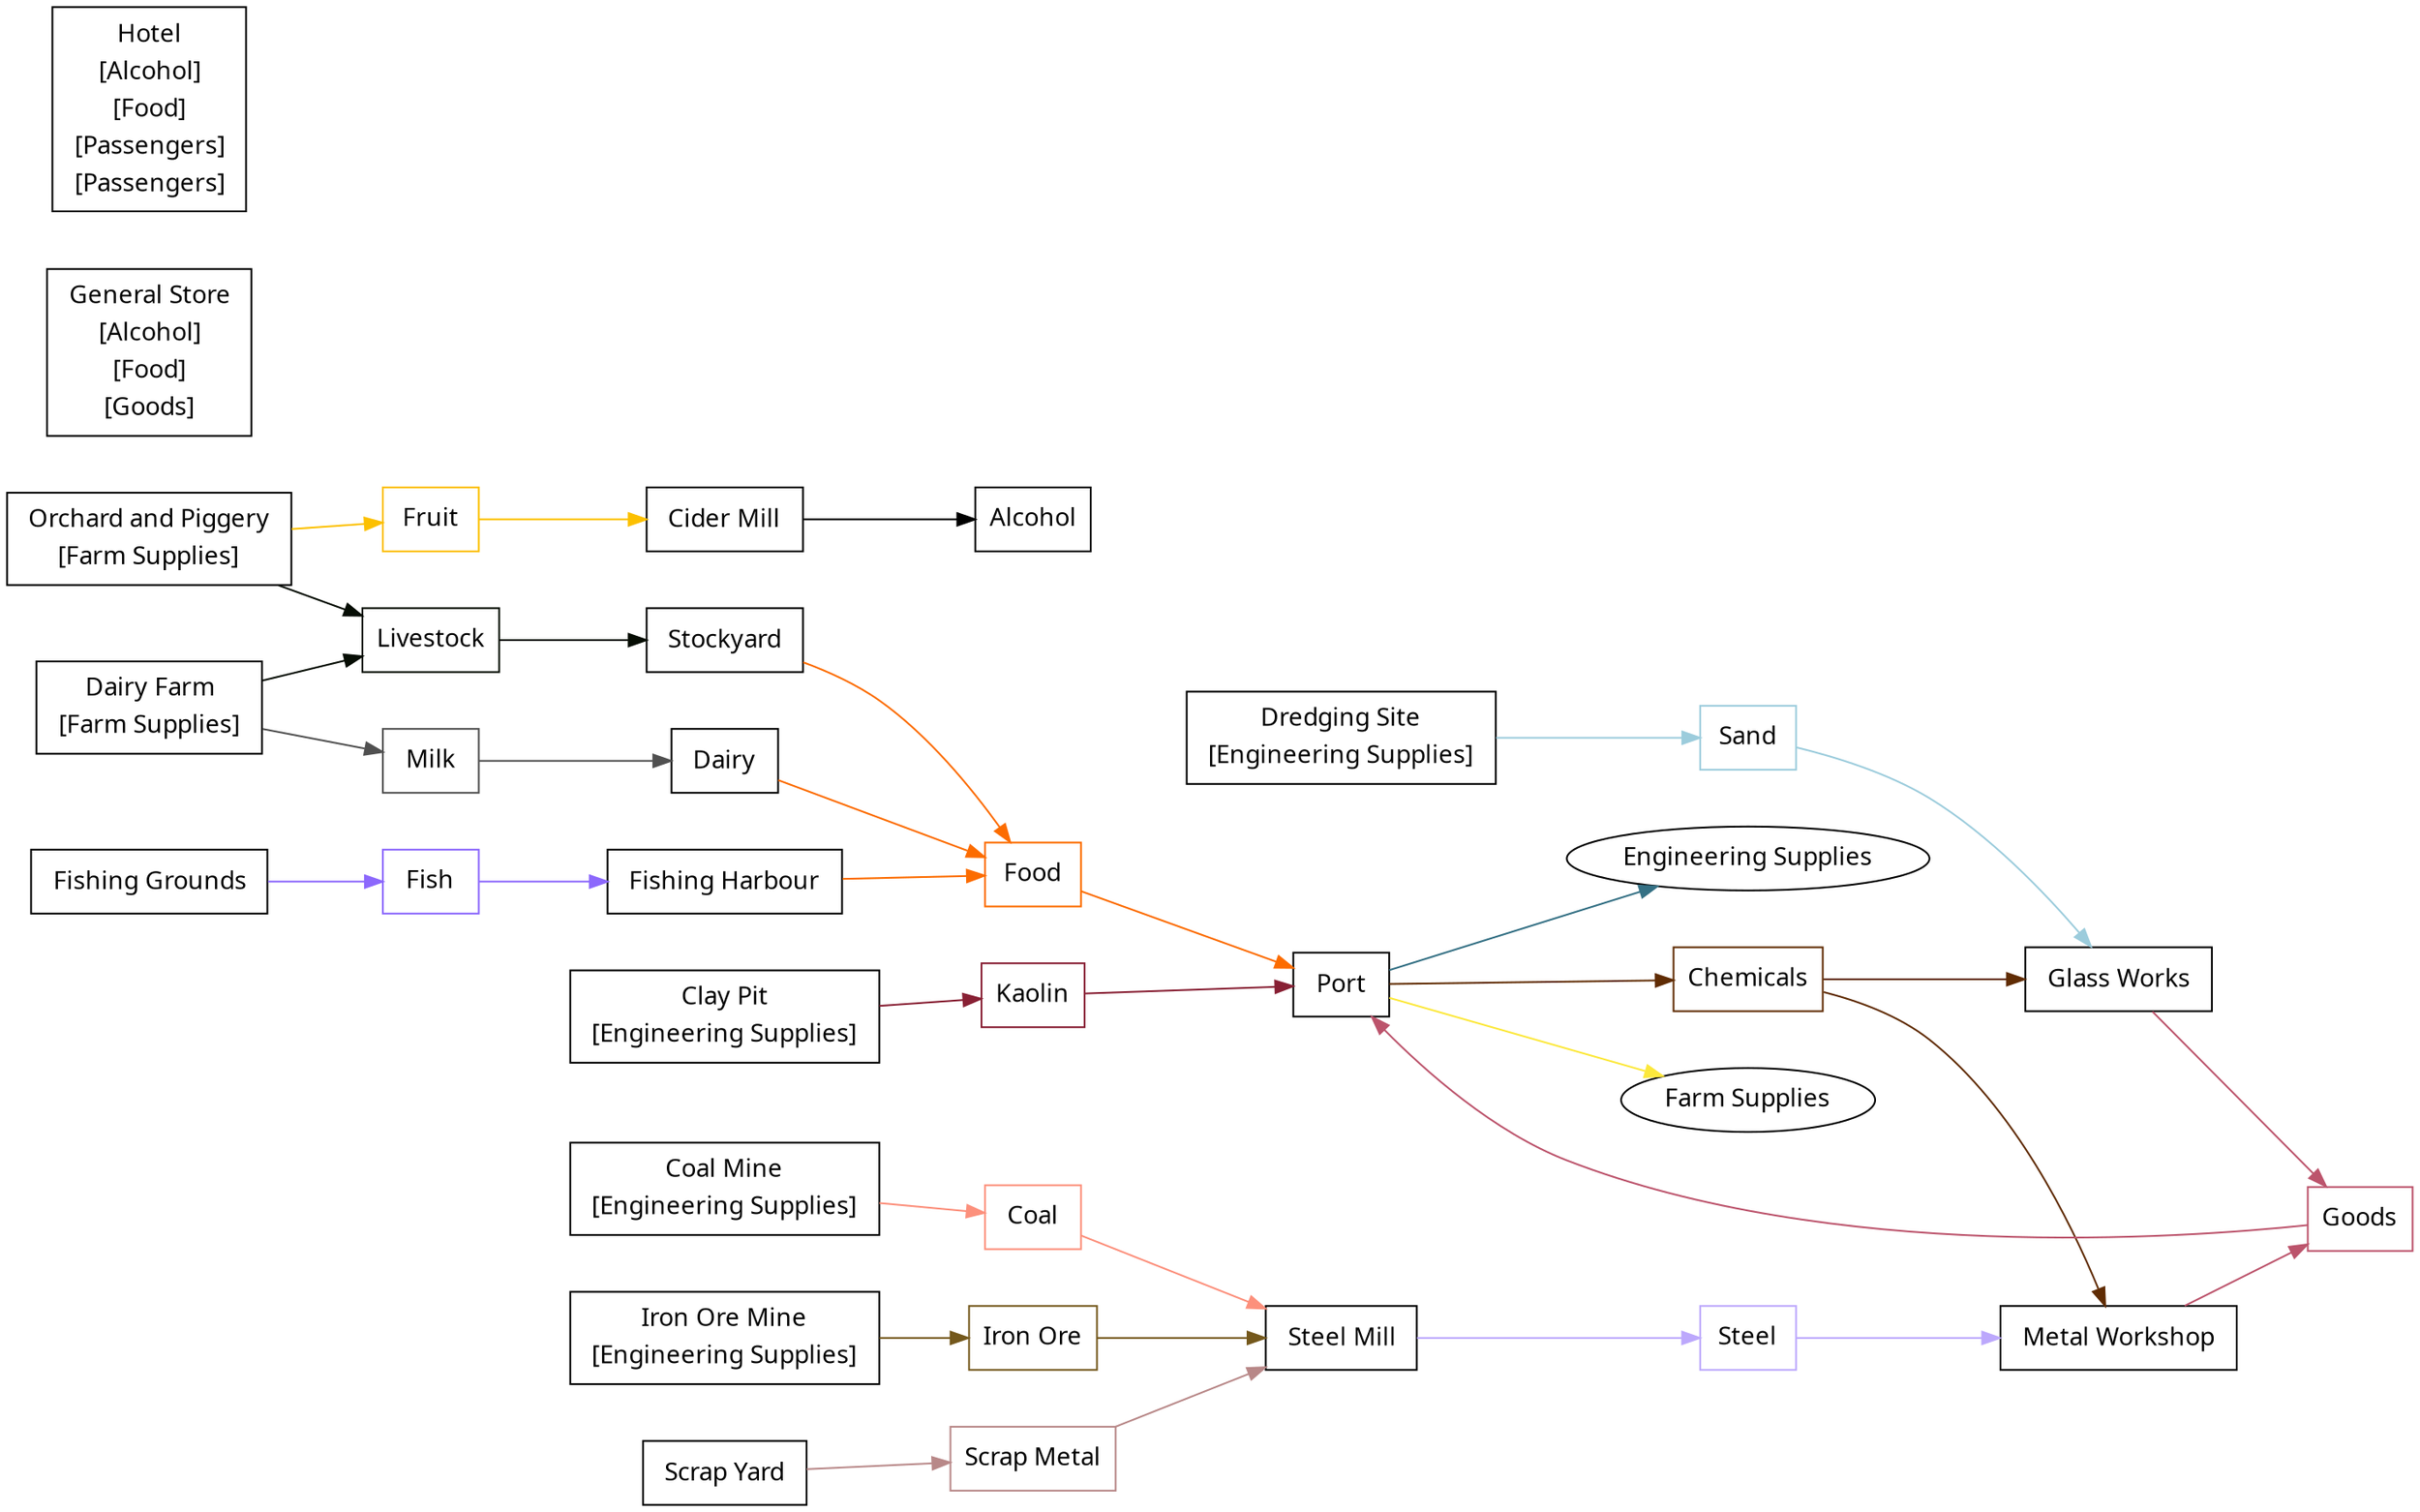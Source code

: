 digraph temperate_basic {
	graph [fname="docs/html/temperate_basic.dot",
		fontname="sans-serif",
		nodesep=0.44,
		rankdir=LR,
		ranksep=0.55,
		stylesheet="static/css/cargoflow_styles.css",
		tooltip="Temperate Basic"
	];
	C_alcohol	[color="#e000",
		fontname="sans-serif",
		href="cargos.html#alcohol",
		id=alcohol,
		label=Alcohol,
		shape=rectangle,
		target=_top];
	C_chemicals	[color="#602c4",
		fontname="sans-serif",
		href="cargos.html#chemicals",
		id=chemicals,
		label=Chemicals,
		shape=rectangle,
		target=_top];
	I_glass_works	[fontname="sans-serif",
		href="industries.html#glass_works",
		id=glass_works,
		label=<
            <table border="0" cellborder="0">
                <tr><td>Glass Works</td></tr>
                
                    
                    
                    
                
                    
                    
                    
                
            </table>
        >,
		shape=box,
		target=_top,
		tooltip="Glass Works"];
	C_chemicals -> I_glass_works	[color="#602c4",
		tooltip="Chemicals -> Glass Works",
		weight=2];
	I_metal_workshop	[fontname="sans-serif",
		href="industries.html#metal_workshop",
		id=metal_workshop,
		label=<
            <table border="0" cellborder="0">
                <tr><td>Metal Workshop</td></tr>
                
                    
                    
                    
                
                    
                    
                    
                
            </table>
        >,
		shape=box,
		target=_top,
		tooltip="Metal Workshop"];
	C_chemicals -> I_metal_workshop	[color="#602c4",
		tooltip="Chemicals -> Metal Workshop",
		weight=2];
	C_coal	[color="#fc907c",
		fontname="sans-serif",
		href="cargos.html#coal",
		id=coal,
		label=Coal,
		shape=rectangle,
		target=_top];
	I_blast_furnace	[fontname="sans-serif",
		href="industries.html#blast_furnace",
		id=blast_furnace,
		label=<
            <table border="0" cellborder="0">
                <tr><td>Steel Mill</td></tr>
                
                    
                    
                    
                
                    
                    
                    
                
                    
                    
                    
                
            </table>
        >,
		shape=box,
		target=_top,
		tooltip="Steel Mill"];
	C_coal -> I_blast_furnace	[color="#fc907c",
		tooltip="Coal -> Steel Mill",
		weight=3];
	C_fish	[color="#8c68fc",
		fontname="sans-serif",
		href="cargos.html#fish",
		id=fish,
		label=Fish,
		shape=rectangle,
		target=_top];
	I_fishing_harbour	[fontname="sans-serif",
		href="industries.html#fishing_harbour",
		id=fishing_harbour,
		label=<
            <table border="0" cellborder="0">
                <tr><td>Fishing Harbour</td></tr>
                
                    
                    
                    
                
            </table>
        >,
		shape=box,
		target=_top,
		tooltip="Fishing Harbour"];
	C_fish -> I_fishing_harbour	[color="#8c68fc",
		tooltip="Fish -> Fishing Harbour",
		weight=1];
	C_food	[color="#fc6c0",
		fontname="sans-serif",
		href="cargos.html#food",
		id=food,
		label=Food,
		shape=rectangle,
		target=_top];
	I_port	[fontname="sans-serif",
		href="industries.html#port",
		id=port,
		label=<
            <table border="0" cellborder="0">
                <tr><td>Port</td></tr>
                
                    
                    
                    
                
                    
                    
                    
                
                    
                    
                    
                
            </table>
        >,
		shape=box,
		target=_top,
		tooltip=Port];
	C_food -> I_port	[color="#fc6c0",
		tooltip="Food -> Port",
		weight=3];
	C_fruits	[color="#fcc00",
		fontname="sans-serif",
		href="cargos.html#fruits",
		id=fruits,
		label=Fruit,
		shape=rectangle,
		target=_top];
	I_brewery	[fontname="sans-serif",
		href="industries.html#brewery",
		id=brewery,
		label=<
            <table border="0" cellborder="0">
                <tr><td>Cider Mill</td></tr>
                
                    
                    
                    
                
            </table>
        >,
		shape=box,
		target=_top,
		tooltip="Cider Mill"];
	C_fruits -> I_brewery	[color="#fcc00",
		tooltip="Fruit -> Cider Mill",
		weight=1];
	C_goods	[color="#bc546c",
		fontname="sans-serif",
		href="cargos.html#goods",
		id=goods,
		label=Goods,
		shape=rectangle,
		target=_top];
	C_goods -> I_port	[color="#bc546c",
		tooltip="Goods -> Port",
		weight=3];
	C_iron_ore	[color="#74581c",
		fontname="sans-serif",
		href="cargos.html#iron_ore",
		id=iron_ore,
		label="Iron Ore",
		shape=rectangle,
		target=_top];
	C_iron_ore -> I_blast_furnace	[color="#74581c",
		tooltip="Iron Ore -> Steel Mill",
		weight=3];
	C_kaolin	[color="#882034",
		fontname="sans-serif",
		href="cargos.html#kaolin",
		id=kaolin,
		label=Kaolin,
		shape=rectangle,
		target=_top];
	C_kaolin -> I_port	[color="#882034",
		tooltip="Kaolin -> Port",
		weight=3];
	C_livestock	[color="#060d4",
		fontname="sans-serif",
		href="cargos.html#livestock",
		id=livestock,
		label=Livestock,
		shape=rectangle,
		target=_top];
	I_stockyard	[fontname="sans-serif",
		href="industries.html#stockyard",
		id=stockyard,
		label=<
            <table border="0" cellborder="0">
                <tr><td>Stockyard</td></tr>
                
                    
                    
                    
                
            </table>
        >,
		shape=box,
		target=_top,
		tooltip=Stockyard];
	C_livestock -> I_stockyard	[color="#060d4",
		tooltip="Livestock -> Stockyard",
		weight=1];
	C_milk	[color="#505050",
		fontname="sans-serif",
		href="cargos.html#milk",
		id=milk,
		label=Milk,
		shape=rectangle,
		target=_top];
	I_dairy	[fontname="sans-serif",
		href="industries.html#dairy",
		id=dairy,
		label=<
            <table border="0" cellborder="0">
                <tr><td>Dairy</td></tr>
                
                    
                    
                    
                
            </table>
        >,
		shape=box,
		target=_top,
		tooltip=Dairy];
	C_milk -> I_dairy	[color="#505050",
		tooltip="Milk -> Dairy",
		weight=1];
	C_sand	[color="#9cccdc",
		fontname="sans-serif",
		href="cargos.html#sand",
		id=sand,
		label=Sand,
		shape=rectangle,
		target=_top];
	C_sand -> I_glass_works	[color="#9cccdc",
		tooltip="Sand -> Glass Works",
		weight=2];
	C_scrap_metal	[color="#b88888",
		fontname="sans-serif",
		href="cargos.html#scrap_metal",
		id=scrap_metal,
		label="Scrap Metal",
		shape=rectangle,
		target=_top];
	C_scrap_metal -> I_blast_furnace	[color="#b88888",
		tooltip="Scrap Metal -> Steel Mill",
		weight=3];
	C_steel	[color="#bca8fc",
		fontname="sans-serif",
		href="cargos.html#steel",
		id=steel,
		label=Steel,
		shape=rectangle,
		target=_top];
	C_steel -> I_metal_workshop	[color="#bca8fc",
		tooltip="Steel -> Metal Workshop",
		weight=2];
	I_blast_furnace -> C_steel	[color="#bca8fc",
		tooltip="Steel Mill -> Steel",
		weight=1];
	I_brewery -> C_alcohol	[color="#e000",
		tooltip="Cider Mill -> Alcohol",
		weight=1];
	I_clay_pit	[fontname="sans-serif",
		href="industries.html#clay_pit",
		id=clay_pit,
		label=<
            <table border="0" cellborder="0">
                <tr><td>Clay Pit</td></tr>
                
                    
                        <tr><td>[Engineering Supplies]</td></tr>
                    
                    
                    
                
            </table>
        >,
		shape=box,
		target=_top,
		tooltip="Clay Pit"];
	I_clay_pit -> C_kaolin	[color="#882034",
		tooltip="Clay Pit -> Kaolin",
		weight=1];
	I_coal_mine	[fontname="sans-serif",
		href="industries.html#coal_mine",
		id=coal_mine,
		label=<
            <table border="0" cellborder="0">
                <tr><td>Coal Mine</td></tr>
                
                    
                        <tr><td>[Engineering Supplies]</td></tr>
                    
                    
                    
                
            </table>
        >,
		shape=box,
		target=_top,
		tooltip="Coal Mine"];
	I_coal_mine -> C_coal	[color="#fc907c",
		tooltip="Coal Mine -> Coal",
		weight=1];
	I_dairy -> C_food	[color="#fc6c0",
		tooltip="Dairy -> Food",
		weight=1];
	I_dairy_farm	[fontname="sans-serif",
		href="industries.html#dairy_farm",
		id=dairy_farm,
		label=<
            <table border="0" cellborder="0">
                <tr><td>Dairy Farm</td></tr>
                
                    
                        <tr><td>[Farm Supplies]</td></tr>
                    
                    
                    
                
            </table>
        >,
		shape=box,
		target=_top,
		tooltip="Dairy Farm"];
	I_dairy_farm -> C_livestock	[color="#060d4",
		tooltip="Dairy Farm -> Livestock",
		weight=2];
	I_dairy_farm -> C_milk	[color="#505050",
		tooltip="Dairy Farm -> Milk",
		weight=2];
	I_dredging_site	[fontname="sans-serif",
		href="industries.html#dredging_site",
		id=dredging_site,
		label=<
            <table border="0" cellborder="0">
                <tr><td>Dredging Site</td></tr>
                
                    
                        <tr><td>[Engineering Supplies]</td></tr>
                    
                    
                    
                
            </table>
        >,
		shape=box,
		target=_top,
		tooltip="Dredging Site"];
	I_dredging_site -> C_sand	[color="#9cccdc",
		tooltip="Dredging Site -> Sand",
		weight=1];
	I_fishing_grounds	[fontname="sans-serif",
		href="industries.html#fishing_grounds",
		id=fishing_grounds,
		label=<
            <table border="0" cellborder="0">
                <tr><td>Fishing Grounds</td></tr>
                
            </table>
        >,
		shape=box,
		target=_top,
		tooltip="Fishing Grounds"];
	I_fishing_grounds -> C_fish	[color="#8c68fc",
		tooltip="Fishing Grounds -> Fish",
		weight=1];
	I_fishing_harbour -> C_food	[color="#fc6c0",
		tooltip="Fishing Harbour -> Food",
		weight=1];
	I_general_store	[fontname="sans-serif",
		href="industries.html#general_store",
		id=general_store,
		label=<
            <table border="0" cellborder="0">
                <tr><td>General Store</td></tr>
                
                    
                    
                    
                        <tr><td>[Alcohol]</td></tr>
                    
                
                    
                    
                    
                        <tr><td>[Food]</td></tr>
                    
                
                    
                    
                    
                        <tr><td>[Goods]</td></tr>
                    
                
            </table>
        >,
		shape=box,
		target=_top,
		tooltip="General Store"];
	I_glass_works -> C_goods	[color="#bc546c",
		tooltip="Glass Works -> Goods",
		weight=1];
	I_hotel	[fontname="sans-serif",
		href="industries.html#hotel",
		id=hotel,
		label=<
            <table border="0" cellborder="0">
                <tr><td>Hotel</td></tr>
                
                    
                    
                    
                        <tr><td>[Alcohol]</td></tr>
                    
                
                    
                    
                    
                        <tr><td>[Food]</td></tr>
                    
                
                    
                    
                        <tr><td>[Passengers]</td></tr>
                    
                    
                        <tr><td>[Passengers]</td></tr>
                    
                
            </table>
        >,
		shape=box,
		target=_top,
		tooltip=Hotel];
	I_iron_ore_mine	[fontname="sans-serif",
		href="industries.html#iron_ore_mine",
		id=iron_ore_mine,
		label=<
            <table border="0" cellborder="0">
                <tr><td>Iron Ore Mine</td></tr>
                
                    
                        <tr><td>[Engineering Supplies]</td></tr>
                    
                    
                    
                
            </table>
        >,
		shape=box,
		target=_top,
		tooltip="Iron Ore Mine"];
	I_iron_ore_mine -> C_iron_ore	[color="#74581c",
		tooltip="Iron Ore Mine -> Iron Ore",
		weight=1];
	I_metal_workshop -> C_goods	[color="#bc546c",
		tooltip="Metal Workshop -> Goods",
		weight=1];
	I_orchard_piggery	[fontname="sans-serif",
		href="industries.html#orchard_piggery",
		id=orchard_piggery,
		label=<
            <table border="0" cellborder="0">
                <tr><td>Orchard and Piggery</td></tr>
                
                    
                        <tr><td>[Farm Supplies]</td></tr>
                    
                    
                    
                
            </table>
        >,
		shape=box,
		target=_top,
		tooltip="Orchard and Piggery"];
	I_orchard_piggery -> C_fruits	[color="#fcc00",
		tooltip="Orchard and Piggery -> Fruit",
		weight=2];
	I_orchard_piggery -> C_livestock	[color="#060d4",
		tooltip="Orchard and Piggery -> Livestock",
		weight=2];
	I_port -> C_chemicals	[color="#602c4",
		tooltip="Port -> Chemicals",
		weight=3];
	C_engineering_supplies_port	[fontname="sans-serif",
		href="cargos.html#engineering_supplies",
		id=engineering_supplies,
		label="Engineering Supplies",
		shape=ellipse,
		target=_top];
	I_port -> C_engineering_supplies_port	[color="#347084",
		tooltip="Port -> Engineering Supplies",
		weight=3];
	C_farm_supplies_port	[fontname="sans-serif",
		href="cargos.html#farm_supplies",
		id=farm_supplies,
		label="Farm Supplies",
		shape=ellipse,
		target=_top];
	I_port -> C_farm_supplies_port	[color="#fce83c",
		tooltip="Port -> Farm Supplies",
		weight=3];
	I_junk_yard	[fontname="sans-serif",
		href="industries.html#junk_yard",
		id=junk_yard,
		label=<
            <table border="0" cellborder="0">
                <tr><td>Scrap Yard</td></tr>
                
            </table>
        >,
		shape=box,
		target=_top,
		tooltip="Scrap Yard"];
	I_junk_yard -> C_scrap_metal	[color="#b88888",
		tooltip="Scrap Yard -> Scrap Metal",
		weight=1];
	I_stockyard -> C_food	[color="#fc6c0",
		tooltip="Stockyard -> Food",
		weight=1];
}
